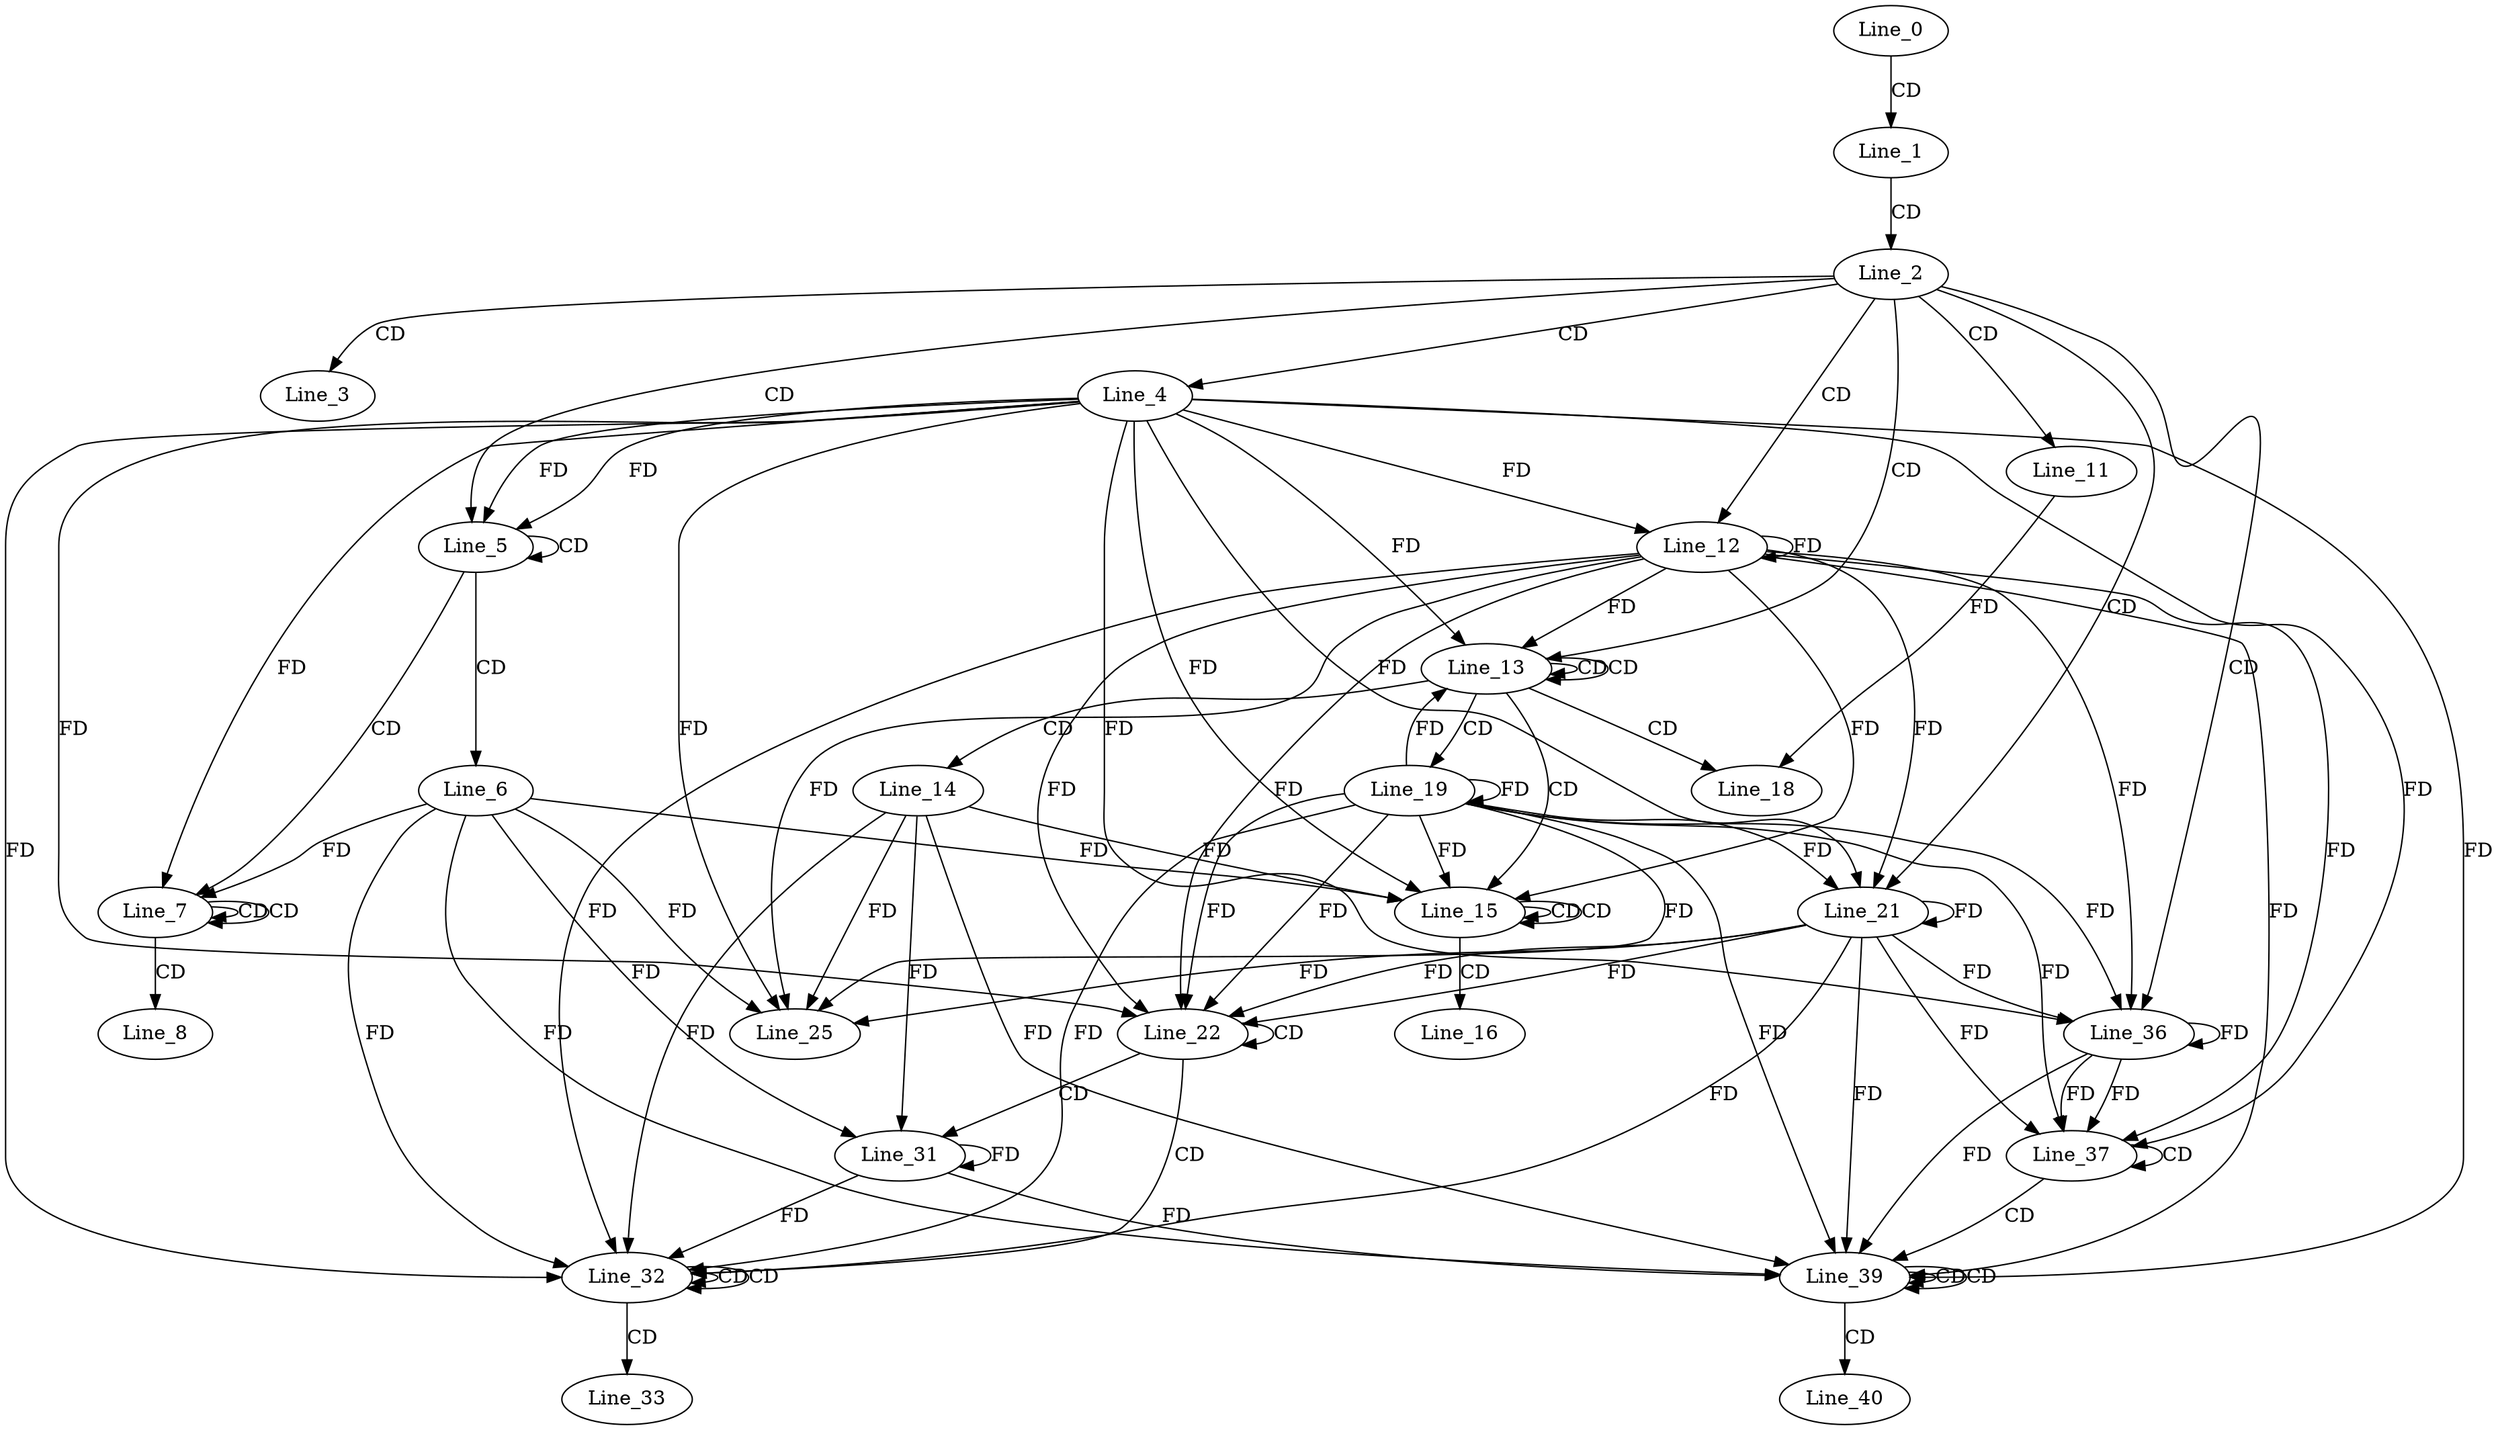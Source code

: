 digraph G {
  Line_0;
  Line_1;
  Line_2;
  Line_3;
  Line_4;
  Line_5;
  Line_5;
  Line_6;
  Line_7;
  Line_7;
  Line_7;
  Line_8;
  Line_11;
  Line_12;
  Line_13;
  Line_13;
  Line_14;
  Line_15;
  Line_15;
  Line_15;
  Line_16;
  Line_18;
  Line_19;
  Line_21;
  Line_22;
  Line_22;
  Line_25;
  Line_31;
  Line_32;
  Line_32;
  Line_32;
  Line_33;
  Line_36;
  Line_37;
  Line_37;
  Line_39;
  Line_39;
  Line_39;
  Line_40;
  Line_0 -> Line_1 [ label="CD" ];
  Line_1 -> Line_2 [ label="CD" ];
  Line_2 -> Line_3 [ label="CD" ];
  Line_2 -> Line_4 [ label="CD" ];
  Line_2 -> Line_5 [ label="CD" ];
  Line_4 -> Line_5 [ label="FD" ];
  Line_5 -> Line_5 [ label="CD" ];
  Line_4 -> Line_5 [ label="FD" ];
  Line_5 -> Line_6 [ label="CD" ];
  Line_5 -> Line_7 [ label="CD" ];
  Line_7 -> Line_7 [ label="CD" ];
  Line_7 -> Line_7 [ label="CD" ];
  Line_4 -> Line_7 [ label="FD" ];
  Line_6 -> Line_7 [ label="FD" ];
  Line_7 -> Line_8 [ label="CD" ];
  Line_2 -> Line_11 [ label="CD" ];
  Line_2 -> Line_12 [ label="CD" ];
  Line_4 -> Line_12 [ label="FD" ];
  Line_12 -> Line_12 [ label="FD" ];
  Line_2 -> Line_13 [ label="CD" ];
  Line_13 -> Line_13 [ label="CD" ];
  Line_13 -> Line_13 [ label="CD" ];
  Line_4 -> Line_13 [ label="FD" ];
  Line_12 -> Line_13 [ label="FD" ];
  Line_13 -> Line_14 [ label="CD" ];
  Line_13 -> Line_15 [ label="CD" ];
  Line_15 -> Line_15 [ label="CD" ];
  Line_15 -> Line_15 [ label="CD" ];
  Line_4 -> Line_15 [ label="FD" ];
  Line_12 -> Line_15 [ label="FD" ];
  Line_14 -> Line_15 [ label="FD" ];
  Line_6 -> Line_15 [ label="FD" ];
  Line_15 -> Line_16 [ label="CD" ];
  Line_13 -> Line_18 [ label="CD" ];
  Line_11 -> Line_18 [ label="FD" ];
  Line_13 -> Line_19 [ label="CD" ];
  Line_19 -> Line_19 [ label="FD" ];
  Line_2 -> Line_21 [ label="CD" ];
  Line_19 -> Line_21 [ label="FD" ];
  Line_4 -> Line_21 [ label="FD" ];
  Line_12 -> Line_21 [ label="FD" ];
  Line_21 -> Line_21 [ label="FD" ];
  Line_19 -> Line_22 [ label="FD" ];
  Line_12 -> Line_22 [ label="FD" ];
  Line_21 -> Line_22 [ label="FD" ];
  Line_22 -> Line_22 [ label="CD" ];
  Line_19 -> Line_22 [ label="FD" ];
  Line_4 -> Line_22 [ label="FD" ];
  Line_12 -> Line_22 [ label="FD" ];
  Line_21 -> Line_22 [ label="FD" ];
  Line_19 -> Line_25 [ label="FD" ];
  Line_4 -> Line_25 [ label="FD" ];
  Line_12 -> Line_25 [ label="FD" ];
  Line_21 -> Line_25 [ label="FD" ];
  Line_14 -> Line_25 [ label="FD" ];
  Line_6 -> Line_25 [ label="FD" ];
  Line_22 -> Line_31 [ label="CD" ];
  Line_14 -> Line_31 [ label="FD" ];
  Line_6 -> Line_31 [ label="FD" ];
  Line_31 -> Line_31 [ label="FD" ];
  Line_22 -> Line_32 [ label="CD" ];
  Line_32 -> Line_32 [ label="CD" ];
  Line_32 -> Line_32 [ label="CD" ];
  Line_19 -> Line_32 [ label="FD" ];
  Line_4 -> Line_32 [ label="FD" ];
  Line_12 -> Line_32 [ label="FD" ];
  Line_21 -> Line_32 [ label="FD" ];
  Line_14 -> Line_32 [ label="FD" ];
  Line_6 -> Line_32 [ label="FD" ];
  Line_31 -> Line_32 [ label="FD" ];
  Line_32 -> Line_33 [ label="CD" ];
  Line_2 -> Line_36 [ label="CD" ];
  Line_19 -> Line_36 [ label="FD" ];
  Line_4 -> Line_36 [ label="FD" ];
  Line_12 -> Line_36 [ label="FD" ];
  Line_21 -> Line_36 [ label="FD" ];
  Line_36 -> Line_36 [ label="FD" ];
  Line_36 -> Line_37 [ label="FD" ];
  Line_37 -> Line_37 [ label="CD" ];
  Line_19 -> Line_37 [ label="FD" ];
  Line_4 -> Line_37 [ label="FD" ];
  Line_12 -> Line_37 [ label="FD" ];
  Line_21 -> Line_37 [ label="FD" ];
  Line_36 -> Line_37 [ label="FD" ];
  Line_37 -> Line_39 [ label="CD" ];
  Line_39 -> Line_39 [ label="CD" ];
  Line_39 -> Line_39 [ label="CD" ];
  Line_19 -> Line_39 [ label="FD" ];
  Line_4 -> Line_39 [ label="FD" ];
  Line_12 -> Line_39 [ label="FD" ];
  Line_21 -> Line_39 [ label="FD" ];
  Line_36 -> Line_39 [ label="FD" ];
  Line_14 -> Line_39 [ label="FD" ];
  Line_6 -> Line_39 [ label="FD" ];
  Line_31 -> Line_39 [ label="FD" ];
  Line_39 -> Line_40 [ label="CD" ];
  Line_19 -> Line_13 [ label="FD" ];
  Line_19 -> Line_15 [ label="FD" ];
}
